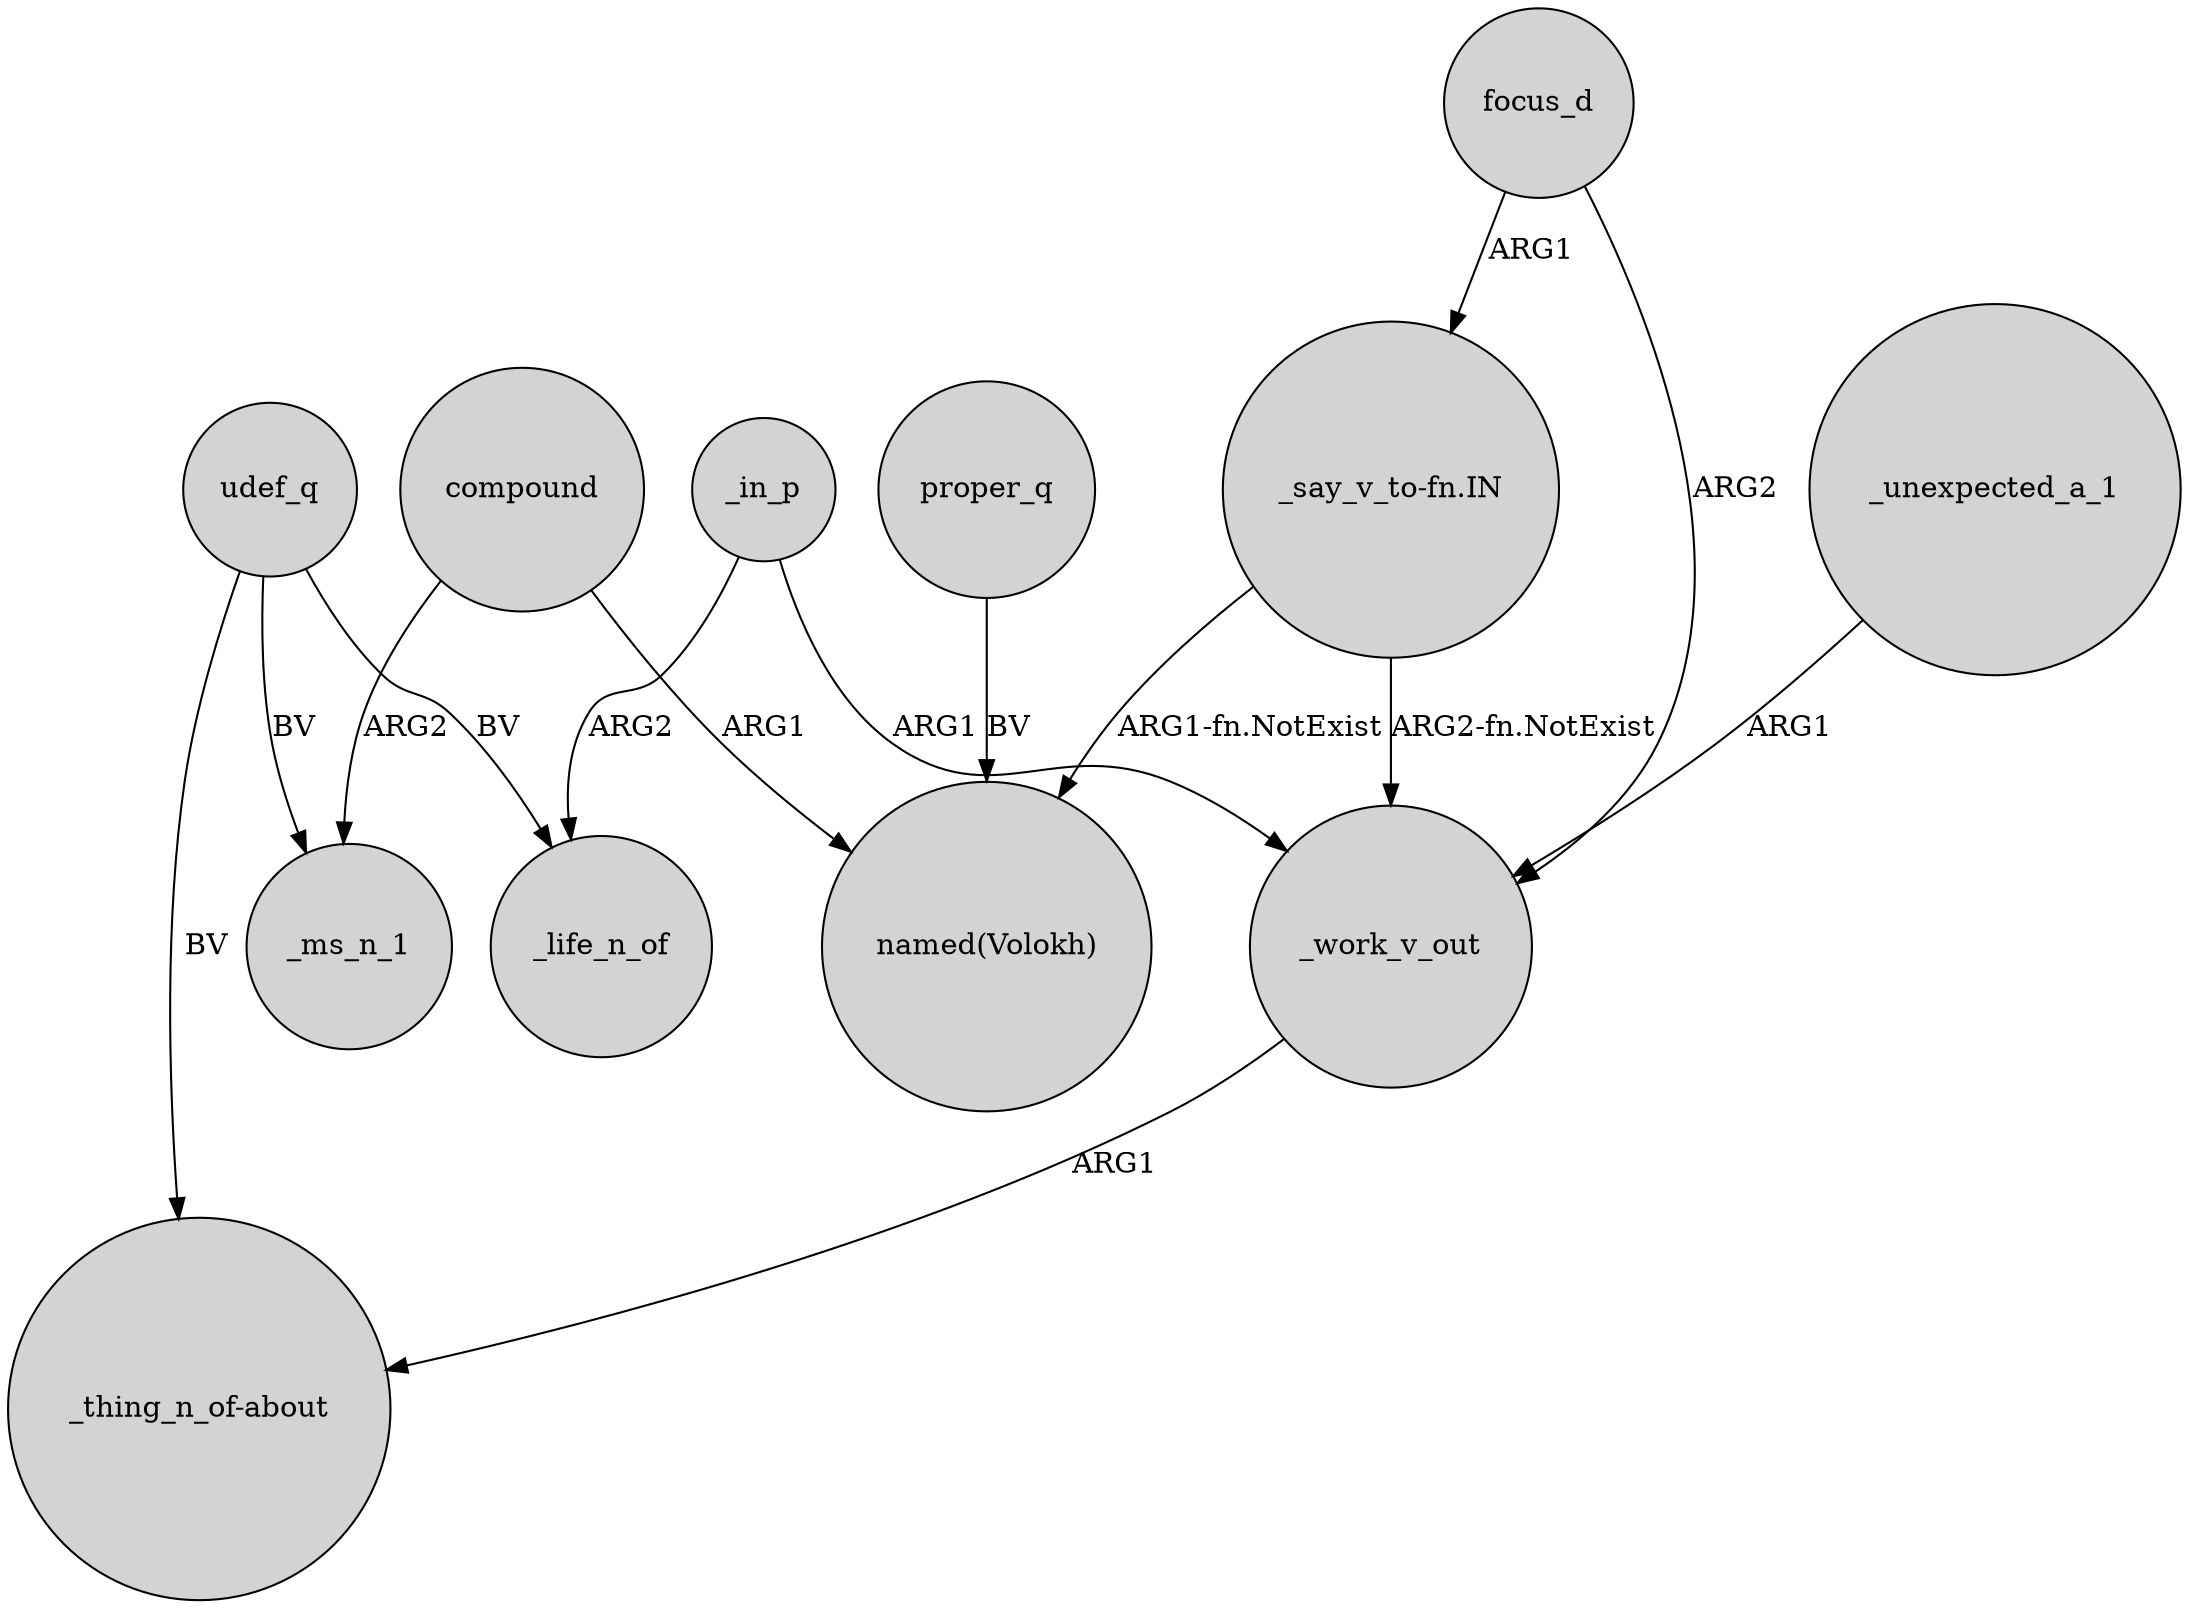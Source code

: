 digraph {
	node [shape=circle style=filled]
	udef_q -> _ms_n_1 [label=BV]
	udef_q -> "_thing_n_of-about" [label=BV]
	_in_p -> _work_v_out [label=ARG1]
	proper_q -> "named(Volokh)" [label=BV]
	_in_p -> _life_n_of [label=ARG2]
	"_say_v_to-fn.IN" -> _work_v_out [label="ARG2-fn.NotExist"]
	compound -> "named(Volokh)" [label=ARG1]
	"_say_v_to-fn.IN" -> "named(Volokh)" [label="ARG1-fn.NotExist"]
	compound -> _ms_n_1 [label=ARG2]
	udef_q -> _life_n_of [label=BV]
	_work_v_out -> "_thing_n_of-about" [label=ARG1]
	focus_d -> "_say_v_to-fn.IN" [label=ARG1]
	_unexpected_a_1 -> _work_v_out [label=ARG1]
	focus_d -> _work_v_out [label=ARG2]
}
